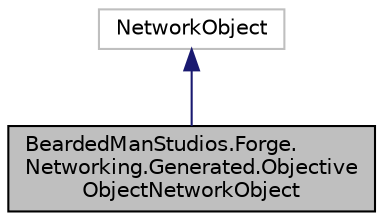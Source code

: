 digraph "BeardedManStudios.Forge.Networking.Generated.ObjectiveObjectNetworkObject"
{
 // LATEX_PDF_SIZE
  edge [fontname="Helvetica",fontsize="10",labelfontname="Helvetica",labelfontsize="10"];
  node [fontname="Helvetica",fontsize="10",shape=record];
  Node2 [label="BeardedManStudios.Forge.\lNetworking.Generated.Objective\lObjectNetworkObject",height=0.2,width=0.4,color="black", fillcolor="grey75", style="filled", fontcolor="black",tooltip=" "];
  Node3 -> Node2 [dir="back",color="midnightblue",fontsize="10",style="solid",fontname="Helvetica"];
  Node3 [label="NetworkObject",height=0.2,width=0.4,color="grey75", fillcolor="white", style="filled",tooltip=" "];
}
